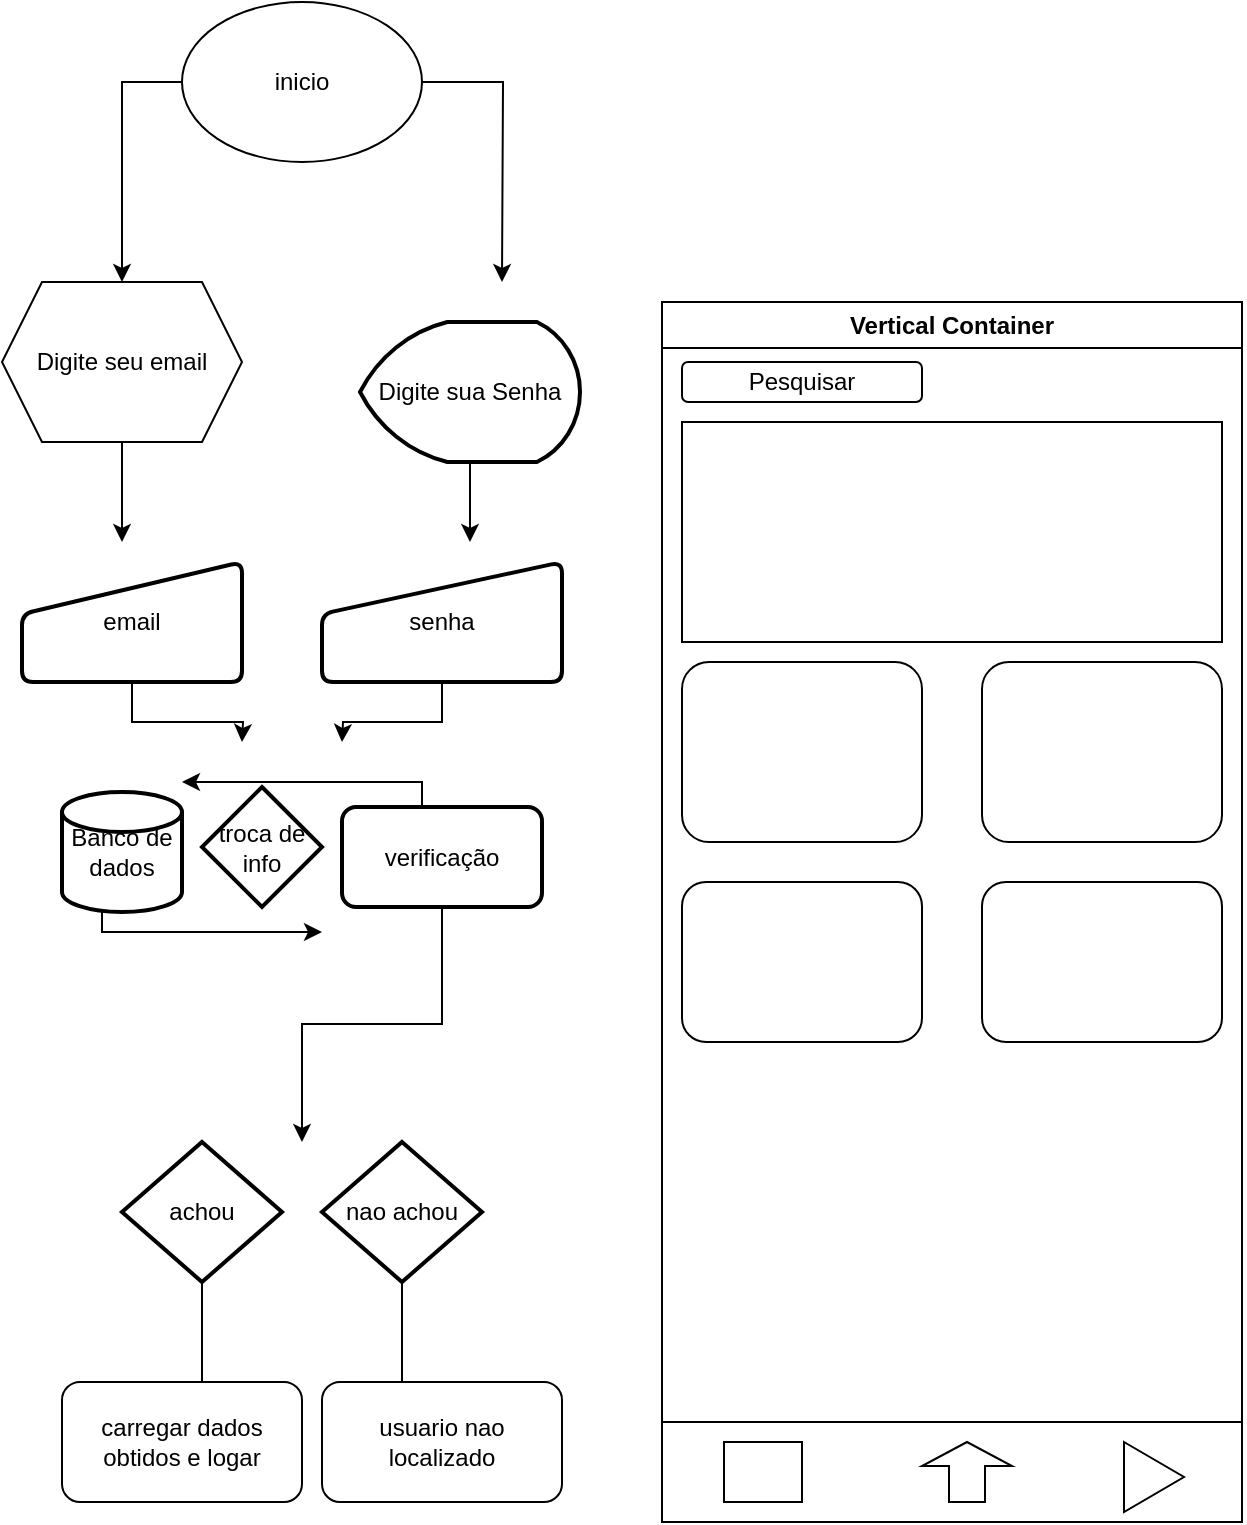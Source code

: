 <mxfile version="21.1.2" type="github">
  <diagram name="Página-1" id="Ayukn_wWBw63X8BAplip">
    <mxGraphModel dx="794" dy="1909" grid="1" gridSize="10" guides="1" tooltips="1" connect="1" arrows="1" fold="1" page="1" pageScale="1" pageWidth="827" pageHeight="1169" math="0" shadow="0">
      <root>
        <mxCell id="0" />
        <mxCell id="1" parent="0" />
        <mxCell id="fzJ5CWj0qprJrNkP0WYs-2" value="Vertical Container" style="swimlane;whiteSpace=wrap;html=1;" vertex="1" parent="1">
          <mxGeometry x="510" y="70" width="290" height="610" as="geometry" />
        </mxCell>
        <mxCell id="fzJ5CWj0qprJrNkP0WYs-3" value="Pesquisar" style="rounded=1;whiteSpace=wrap;html=1;" vertex="1" parent="fzJ5CWj0qprJrNkP0WYs-2">
          <mxGeometry x="10" y="30" width="120" height="20" as="geometry" />
        </mxCell>
        <mxCell id="fzJ5CWj0qprJrNkP0WYs-4" value="" style="rounded=1;whiteSpace=wrap;html=1;" vertex="1" parent="fzJ5CWj0qprJrNkP0WYs-2">
          <mxGeometry x="10" y="180" width="120" height="90" as="geometry" />
        </mxCell>
        <mxCell id="fzJ5CWj0qprJrNkP0WYs-5" value="" style="rounded=1;whiteSpace=wrap;html=1;" vertex="1" parent="fzJ5CWj0qprJrNkP0WYs-2">
          <mxGeometry x="160" y="180" width="120" height="90" as="geometry" />
        </mxCell>
        <mxCell id="fzJ5CWj0qprJrNkP0WYs-7" value="" style="rounded=1;whiteSpace=wrap;html=1;" vertex="1" parent="fzJ5CWj0qprJrNkP0WYs-2">
          <mxGeometry x="160" y="290" width="120" height="80" as="geometry" />
        </mxCell>
        <mxCell id="fzJ5CWj0qprJrNkP0WYs-9" value="" style="endArrow=none;html=1;rounded=0;" edge="1" parent="fzJ5CWj0qprJrNkP0WYs-2">
          <mxGeometry width="50" height="50" relative="1" as="geometry">
            <mxPoint y="560" as="sourcePoint" />
            <mxPoint x="290" y="560" as="targetPoint" />
            <Array as="points" />
          </mxGeometry>
        </mxCell>
        <mxCell id="fzJ5CWj0qprJrNkP0WYs-10" value="" style="shape=singleArrow;whiteSpace=wrap;html=1;arrowWidth=0.4;arrowSize=0.4;direction=north;" vertex="1" parent="fzJ5CWj0qprJrNkP0WYs-2">
          <mxGeometry x="130" y="570" width="45" height="30" as="geometry" />
        </mxCell>
        <mxCell id="fzJ5CWj0qprJrNkP0WYs-11" value="" style="triangle;whiteSpace=wrap;html=1;" vertex="1" parent="fzJ5CWj0qprJrNkP0WYs-2">
          <mxGeometry x="231" y="570" width="30" height="35" as="geometry" />
        </mxCell>
        <mxCell id="fzJ5CWj0qprJrNkP0WYs-12" value="" style="whiteSpace=wrap;html=1;" vertex="1" parent="fzJ5CWj0qprJrNkP0WYs-2">
          <mxGeometry x="31" y="570" width="39" height="30" as="geometry" />
        </mxCell>
        <mxCell id="fzJ5CWj0qprJrNkP0WYs-8" value="" style="whiteSpace=wrap;html=1;" vertex="1" parent="fzJ5CWj0qprJrNkP0WYs-2">
          <mxGeometry x="10" y="60" width="270" height="110" as="geometry" />
        </mxCell>
        <mxCell id="fzJ5CWj0qprJrNkP0WYs-6" value="" style="rounded=1;whiteSpace=wrap;html=1;" vertex="1" parent="fzJ5CWj0qprJrNkP0WYs-2">
          <mxGeometry x="10" y="290" width="120" height="80" as="geometry" />
        </mxCell>
        <mxCell id="fzJ5CWj0qprJrNkP0WYs-15" style="edgeStyle=orthogonalEdgeStyle;rounded=0;orthogonalLoop=1;jettySize=auto;html=1;entryX=0.5;entryY=0;entryDx=0;entryDy=0;" edge="1" parent="1" source="fzJ5CWj0qprJrNkP0WYs-13" target="fzJ5CWj0qprJrNkP0WYs-14">
          <mxGeometry relative="1" as="geometry">
            <Array as="points">
              <mxPoint x="240" y="-40" />
            </Array>
          </mxGeometry>
        </mxCell>
        <mxCell id="fzJ5CWj0qprJrNkP0WYs-20" style="edgeStyle=orthogonalEdgeStyle;rounded=0;orthogonalLoop=1;jettySize=auto;html=1;" edge="1" parent="1" source="fzJ5CWj0qprJrNkP0WYs-13">
          <mxGeometry relative="1" as="geometry">
            <mxPoint x="430" y="60" as="targetPoint" />
          </mxGeometry>
        </mxCell>
        <mxCell id="fzJ5CWj0qprJrNkP0WYs-13" value="inicio" style="ellipse;whiteSpace=wrap;html=1;" vertex="1" parent="1">
          <mxGeometry x="270" y="-80" width="120" height="80" as="geometry" />
        </mxCell>
        <mxCell id="fzJ5CWj0qprJrNkP0WYs-17" style="edgeStyle=orthogonalEdgeStyle;rounded=0;orthogonalLoop=1;jettySize=auto;html=1;" edge="1" parent="1" source="fzJ5CWj0qprJrNkP0WYs-14">
          <mxGeometry relative="1" as="geometry">
            <mxPoint x="240" y="190" as="targetPoint" />
          </mxGeometry>
        </mxCell>
        <mxCell id="fzJ5CWj0qprJrNkP0WYs-14" value="Digite seu email" style="shape=hexagon;perimeter=hexagonPerimeter2;whiteSpace=wrap;html=1;fixedSize=1;" vertex="1" parent="1">
          <mxGeometry x="180" y="60" width="120" height="80" as="geometry" />
        </mxCell>
        <mxCell id="fzJ5CWj0qprJrNkP0WYs-28" style="edgeStyle=orthogonalEdgeStyle;rounded=0;orthogonalLoop=1;jettySize=auto;html=1;" edge="1" parent="1" source="fzJ5CWj0qprJrNkP0WYs-16">
          <mxGeometry relative="1" as="geometry">
            <mxPoint x="300" y="290" as="targetPoint" />
          </mxGeometry>
        </mxCell>
        <mxCell id="fzJ5CWj0qprJrNkP0WYs-16" value="email" style="html=1;strokeWidth=2;shape=manualInput;whiteSpace=wrap;rounded=1;size=26;arcSize=11;" vertex="1" parent="1">
          <mxGeometry x="190" y="200" width="110" height="60" as="geometry" />
        </mxCell>
        <mxCell id="fzJ5CWj0qprJrNkP0WYs-25" style="edgeStyle=orthogonalEdgeStyle;rounded=0;orthogonalLoop=1;jettySize=auto;html=1;" edge="1" parent="1" source="fzJ5CWj0qprJrNkP0WYs-18">
          <mxGeometry relative="1" as="geometry">
            <mxPoint x="414" y="190" as="targetPoint" />
          </mxGeometry>
        </mxCell>
        <mxCell id="fzJ5CWj0qprJrNkP0WYs-18" value="Digite sua Senha" style="strokeWidth=2;html=1;shape=mxgraph.flowchart.display;whiteSpace=wrap;" vertex="1" parent="1">
          <mxGeometry x="359" y="80" width="110" height="70" as="geometry" />
        </mxCell>
        <mxCell id="fzJ5CWj0qprJrNkP0WYs-27" style="edgeStyle=orthogonalEdgeStyle;rounded=0;orthogonalLoop=1;jettySize=auto;html=1;exitX=0.5;exitY=1;exitDx=0;exitDy=0;" edge="1" parent="1" source="fzJ5CWj0qprJrNkP0WYs-19">
          <mxGeometry relative="1" as="geometry">
            <mxPoint x="350" y="290" as="targetPoint" />
          </mxGeometry>
        </mxCell>
        <mxCell id="fzJ5CWj0qprJrNkP0WYs-19" value="senha" style="html=1;strokeWidth=2;shape=manualInput;whiteSpace=wrap;rounded=1;size=26;arcSize=11;" vertex="1" parent="1">
          <mxGeometry x="340" y="200" width="120" height="60" as="geometry" />
        </mxCell>
        <mxCell id="fzJ5CWj0qprJrNkP0WYs-30" style="edgeStyle=orthogonalEdgeStyle;rounded=0;orthogonalLoop=1;jettySize=auto;html=1;" edge="1" parent="1" source="fzJ5CWj0qprJrNkP0WYs-26">
          <mxGeometry relative="1" as="geometry">
            <mxPoint x="270" y="310" as="targetPoint" />
            <Array as="points">
              <mxPoint x="390" y="310" />
              <mxPoint x="270" y="310" />
            </Array>
          </mxGeometry>
        </mxCell>
        <mxCell id="fzJ5CWj0qprJrNkP0WYs-38" style="edgeStyle=orthogonalEdgeStyle;rounded=0;orthogonalLoop=1;jettySize=auto;html=1;" edge="1" parent="1" source="fzJ5CWj0qprJrNkP0WYs-26">
          <mxGeometry relative="1" as="geometry">
            <mxPoint x="330" y="490" as="targetPoint" />
            <Array as="points">
              <mxPoint x="400" y="431" />
              <mxPoint x="330" y="431" />
              <mxPoint x="330" y="490" />
            </Array>
          </mxGeometry>
        </mxCell>
        <mxCell id="fzJ5CWj0qprJrNkP0WYs-26" value="verificação" style="rounded=1;whiteSpace=wrap;html=1;absoluteArcSize=1;arcSize=14;strokeWidth=2;" vertex="1" parent="1">
          <mxGeometry x="350" y="322.5" width="100" height="50" as="geometry" />
        </mxCell>
        <mxCell id="fzJ5CWj0qprJrNkP0WYs-33" style="edgeStyle=orthogonalEdgeStyle;rounded=0;orthogonalLoop=1;jettySize=auto;html=1;" edge="1" parent="1" source="fzJ5CWj0qprJrNkP0WYs-29">
          <mxGeometry relative="1" as="geometry">
            <mxPoint x="340" y="385" as="targetPoint" />
            <Array as="points">
              <mxPoint x="230" y="385" />
              <mxPoint x="250" y="385" />
            </Array>
          </mxGeometry>
        </mxCell>
        <mxCell id="fzJ5CWj0qprJrNkP0WYs-29" value="Banco de&lt;br&gt;dados" style="strokeWidth=2;html=1;shape=mxgraph.flowchart.database;whiteSpace=wrap;" vertex="1" parent="1">
          <mxGeometry x="210" y="315" width="60" height="60" as="geometry" />
        </mxCell>
        <mxCell id="fzJ5CWj0qprJrNkP0WYs-35" value="troca de&lt;br&gt;info" style="strokeWidth=2;html=1;shape=mxgraph.flowchart.decision;whiteSpace=wrap;" vertex="1" parent="1">
          <mxGeometry x="280" y="312.5" width="60" height="60" as="geometry" />
        </mxCell>
        <mxCell id="fzJ5CWj0qprJrNkP0WYs-39" style="edgeStyle=orthogonalEdgeStyle;rounded=0;orthogonalLoop=1;jettySize=auto;html=1;" edge="1" parent="1" source="fzJ5CWj0qprJrNkP0WYs-36">
          <mxGeometry relative="1" as="geometry">
            <mxPoint x="280" y="620" as="targetPoint" />
          </mxGeometry>
        </mxCell>
        <mxCell id="fzJ5CWj0qprJrNkP0WYs-36" value="achou" style="strokeWidth=2;html=1;shape=mxgraph.flowchart.decision;whiteSpace=wrap;" vertex="1" parent="1">
          <mxGeometry x="240" y="490" width="80" height="70" as="geometry" />
        </mxCell>
        <mxCell id="fzJ5CWj0qprJrNkP0WYs-40" style="edgeStyle=orthogonalEdgeStyle;rounded=0;orthogonalLoop=1;jettySize=auto;html=1;" edge="1" parent="1" source="fzJ5CWj0qprJrNkP0WYs-37">
          <mxGeometry relative="1" as="geometry">
            <mxPoint x="380" y="620" as="targetPoint" />
          </mxGeometry>
        </mxCell>
        <mxCell id="fzJ5CWj0qprJrNkP0WYs-37" value="nao achou" style="strokeWidth=2;html=1;shape=mxgraph.flowchart.decision;whiteSpace=wrap;" vertex="1" parent="1">
          <mxGeometry x="340" y="490" width="80" height="70" as="geometry" />
        </mxCell>
        <mxCell id="fzJ5CWj0qprJrNkP0WYs-41" value="carregar dados obtidos e logar" style="rounded=1;whiteSpace=wrap;html=1;" vertex="1" parent="1">
          <mxGeometry x="210" y="610" width="120" height="60" as="geometry" />
        </mxCell>
        <mxCell id="fzJ5CWj0qprJrNkP0WYs-42" value="usuario nao&lt;br&gt;localizado" style="rounded=1;whiteSpace=wrap;html=1;" vertex="1" parent="1">
          <mxGeometry x="340" y="610" width="120" height="60" as="geometry" />
        </mxCell>
      </root>
    </mxGraphModel>
  </diagram>
</mxfile>
